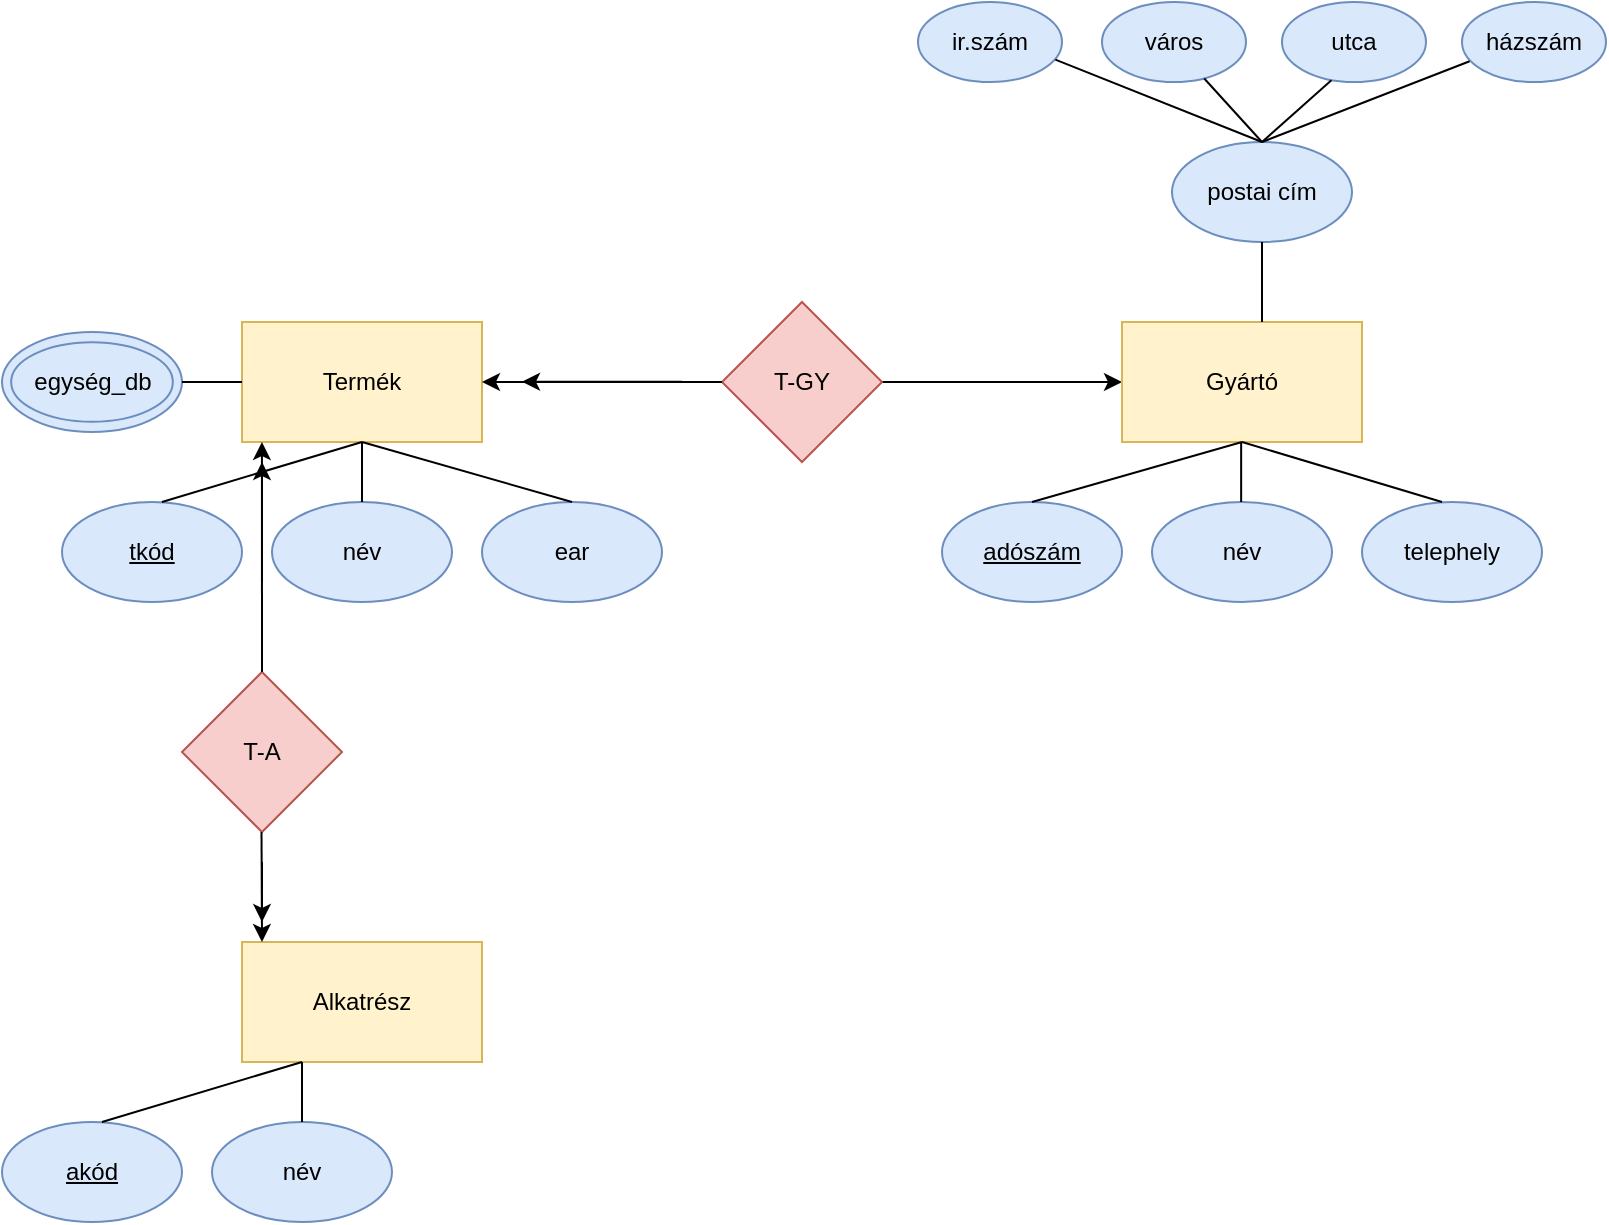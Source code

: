 <mxfile version="24.7.17">
  <diagram name="1 oldal" id="UQ52mti2zfaWJaJjkGit">
    <mxGraphModel dx="1793" dy="975" grid="1" gridSize="10" guides="1" tooltips="1" connect="1" arrows="1" fold="1" page="1" pageScale="1" pageWidth="827" pageHeight="1169" math="0" shadow="0">
      <root>
        <mxCell id="0" />
        <mxCell id="1" parent="0" />
        <mxCell id="xL5nu9abrnv6k3wNUGrg-5" value="Termék" style="rounded=0;whiteSpace=wrap;html=1;fillColor=#fff2cc;strokeColor=#d6b656;" vertex="1" parent="1">
          <mxGeometry x="120" y="410" width="120" height="60" as="geometry" />
        </mxCell>
        <mxCell id="xL5nu9abrnv6k3wNUGrg-16" value="" style="edgeStyle=orthogonalEdgeStyle;rounded=0;orthogonalLoop=1;jettySize=auto;html=1;entryX=0;entryY=0.5;entryDx=0;entryDy=0;" edge="1" parent="1" source="xL5nu9abrnv6k3wNUGrg-6" target="xL5nu9abrnv6k3wNUGrg-7">
          <mxGeometry relative="1" as="geometry">
            <mxPoint x="520" y="440" as="targetPoint" />
          </mxGeometry>
        </mxCell>
        <mxCell id="xL5nu9abrnv6k3wNUGrg-6" value="T-GY" style="rhombus;whiteSpace=wrap;html=1;fillColor=#f8cecc;strokeColor=#b85450;" vertex="1" parent="1">
          <mxGeometry x="360" y="400" width="80" height="80" as="geometry" />
        </mxCell>
        <mxCell id="xL5nu9abrnv6k3wNUGrg-7" value="Gyártó" style="rounded=0;whiteSpace=wrap;html=1;fillColor=#fff2cc;strokeColor=#d6b656;" vertex="1" parent="1">
          <mxGeometry x="560" y="410" width="120" height="60" as="geometry" />
        </mxCell>
        <mxCell id="xL5nu9abrnv6k3wNUGrg-9" value="" style="endArrow=classic;html=1;rounded=0;entryX=1;entryY=0.5;entryDx=0;entryDy=0;exitX=0;exitY=0.5;exitDx=0;exitDy=0;" edge="1" parent="1" source="xL5nu9abrnv6k3wNUGrg-6" target="xL5nu9abrnv6k3wNUGrg-5">
          <mxGeometry width="50" height="50" relative="1" as="geometry">
            <mxPoint x="350" y="440" as="sourcePoint" />
            <mxPoint x="400" y="390" as="targetPoint" />
          </mxGeometry>
        </mxCell>
        <mxCell id="xL5nu9abrnv6k3wNUGrg-10" value="" style="endArrow=classic;html=1;rounded=0;" edge="1" parent="1">
          <mxGeometry width="50" height="50" relative="1" as="geometry">
            <mxPoint x="340" y="439.86" as="sourcePoint" />
            <mxPoint x="260" y="439.86" as="targetPoint" />
          </mxGeometry>
        </mxCell>
        <mxCell id="xL5nu9abrnv6k3wNUGrg-11" value="név" style="ellipse;whiteSpace=wrap;html=1;fillColor=#dae8fc;strokeColor=#6c8ebf;" vertex="1" parent="1">
          <mxGeometry x="135" y="500" width="90" height="50" as="geometry" />
        </mxCell>
        <mxCell id="xL5nu9abrnv6k3wNUGrg-12" value="ear" style="ellipse;whiteSpace=wrap;html=1;fillColor=#dae8fc;strokeColor=#6c8ebf;" vertex="1" parent="1">
          <mxGeometry x="240" y="500" width="90" height="50" as="geometry" />
        </mxCell>
        <mxCell id="xL5nu9abrnv6k3wNUGrg-13" value="&lt;u&gt;tkód&lt;/u&gt;" style="ellipse;whiteSpace=wrap;html=1;fillColor=#dae8fc;strokeColor=#6c8ebf;" vertex="1" parent="1">
          <mxGeometry x="30" y="500" width="90" height="50" as="geometry" />
        </mxCell>
        <mxCell id="xL5nu9abrnv6k3wNUGrg-17" value="név" style="ellipse;whiteSpace=wrap;html=1;fillColor=#dae8fc;strokeColor=#6c8ebf;" vertex="1" parent="1">
          <mxGeometry x="575" y="500" width="90" height="50" as="geometry" />
        </mxCell>
        <mxCell id="xL5nu9abrnv6k3wNUGrg-18" value="telephely" style="ellipse;whiteSpace=wrap;html=1;fillColor=#dae8fc;strokeColor=#6c8ebf;" vertex="1" parent="1">
          <mxGeometry x="680" y="500" width="90" height="50" as="geometry" />
        </mxCell>
        <mxCell id="xL5nu9abrnv6k3wNUGrg-19" value="&lt;u&gt;adószám&lt;/u&gt;" style="ellipse;whiteSpace=wrap;html=1;fillColor=#dae8fc;strokeColor=#6c8ebf;" vertex="1" parent="1">
          <mxGeometry x="470" y="500" width="90" height="50" as="geometry" />
        </mxCell>
        <mxCell id="xL5nu9abrnv6k3wNUGrg-25" value="" style="endArrow=none;html=1;rounded=0;" edge="1" parent="1">
          <mxGeometry width="50" height="50" relative="1" as="geometry">
            <mxPoint x="80" y="500" as="sourcePoint" />
            <mxPoint x="180" y="470" as="targetPoint" />
          </mxGeometry>
        </mxCell>
        <mxCell id="xL5nu9abrnv6k3wNUGrg-26" value="" style="endArrow=none;html=1;rounded=0;" edge="1" parent="1">
          <mxGeometry width="50" height="50" relative="1" as="geometry">
            <mxPoint x="180" y="500" as="sourcePoint" />
            <mxPoint x="180" y="470" as="targetPoint" />
          </mxGeometry>
        </mxCell>
        <mxCell id="xL5nu9abrnv6k3wNUGrg-27" value="" style="endArrow=none;html=1;rounded=0;exitX=0.5;exitY=0;exitDx=0;exitDy=0;" edge="1" parent="1" source="xL5nu9abrnv6k3wNUGrg-12">
          <mxGeometry width="50" height="50" relative="1" as="geometry">
            <mxPoint x="320" y="500" as="sourcePoint" />
            <mxPoint x="180" y="470" as="targetPoint" />
          </mxGeometry>
        </mxCell>
        <mxCell id="xL5nu9abrnv6k3wNUGrg-28" value="" style="endArrow=none;html=1;rounded=0;entryX=0.5;entryY=1;entryDx=0;entryDy=0;exitX=0.5;exitY=0;exitDx=0;exitDy=0;" edge="1" parent="1" source="xL5nu9abrnv6k3wNUGrg-19" target="xL5nu9abrnv6k3wNUGrg-7">
          <mxGeometry width="50" height="50" relative="1" as="geometry">
            <mxPoint x="480" y="500" as="sourcePoint" />
            <mxPoint x="530" y="450" as="targetPoint" />
          </mxGeometry>
        </mxCell>
        <mxCell id="xL5nu9abrnv6k3wNUGrg-29" value="" style="endArrow=none;html=1;rounded=0;" edge="1" parent="1">
          <mxGeometry width="50" height="50" relative="1" as="geometry">
            <mxPoint x="619.57" y="500" as="sourcePoint" />
            <mxPoint x="619.57" y="470" as="targetPoint" />
          </mxGeometry>
        </mxCell>
        <mxCell id="xL5nu9abrnv6k3wNUGrg-30" value="" style="endArrow=none;html=1;rounded=0;" edge="1" parent="1">
          <mxGeometry width="50" height="50" relative="1" as="geometry">
            <mxPoint x="720" y="500" as="sourcePoint" />
            <mxPoint x="620" y="470" as="targetPoint" />
          </mxGeometry>
        </mxCell>
        <mxCell id="xL5nu9abrnv6k3wNUGrg-31" value="postai cím" style="ellipse;whiteSpace=wrap;html=1;fillColor=#dae8fc;strokeColor=#6c8ebf;" vertex="1" parent="1">
          <mxGeometry x="585" y="320" width="90" height="50" as="geometry" />
        </mxCell>
        <mxCell id="xL5nu9abrnv6k3wNUGrg-32" style="edgeStyle=orthogonalEdgeStyle;rounded=0;orthogonalLoop=1;jettySize=auto;html=1;exitX=0.5;exitY=1;exitDx=0;exitDy=0;strokeColor=default;endArrow=none;endFill=0;" edge="1" parent="1" source="xL5nu9abrnv6k3wNUGrg-31">
          <mxGeometry relative="1" as="geometry">
            <mxPoint x="630" y="410" as="targetPoint" />
          </mxGeometry>
        </mxCell>
        <mxCell id="xL5nu9abrnv6k3wNUGrg-33" value="város" style="ellipse;whiteSpace=wrap;html=1;fillColor=#dae8fc;strokeColor=#6c8ebf;" vertex="1" parent="1">
          <mxGeometry x="550" y="250" width="72" height="40" as="geometry" />
        </mxCell>
        <mxCell id="xL5nu9abrnv6k3wNUGrg-36" value="utca" style="ellipse;whiteSpace=wrap;html=1;fillColor=#dae8fc;strokeColor=#6c8ebf;" vertex="1" parent="1">
          <mxGeometry x="640" y="250" width="72" height="40" as="geometry" />
        </mxCell>
        <mxCell id="xL5nu9abrnv6k3wNUGrg-37" value="házszám" style="ellipse;whiteSpace=wrap;html=1;fillColor=#dae8fc;strokeColor=#6c8ebf;" vertex="1" parent="1">
          <mxGeometry x="730" y="250" width="72" height="40" as="geometry" />
        </mxCell>
        <mxCell id="xL5nu9abrnv6k3wNUGrg-38" value="" style="endArrow=none;html=1;rounded=0;entryX=0.343;entryY=0.979;entryDx=0;entryDy=0;entryPerimeter=0;exitX=0.5;exitY=0;exitDx=0;exitDy=0;" edge="1" parent="1" source="xL5nu9abrnv6k3wNUGrg-31" target="xL5nu9abrnv6k3wNUGrg-36">
          <mxGeometry width="50" height="50" relative="1" as="geometry">
            <mxPoint x="640" y="320" as="sourcePoint" />
            <mxPoint x="690" y="270" as="targetPoint" />
          </mxGeometry>
        </mxCell>
        <mxCell id="xL5nu9abrnv6k3wNUGrg-39" value="ir.szám" style="ellipse;whiteSpace=wrap;html=1;fillColor=#dae8fc;strokeColor=#6c8ebf;" vertex="1" parent="1">
          <mxGeometry x="458" y="250" width="72" height="40" as="geometry" />
        </mxCell>
        <mxCell id="xL5nu9abrnv6k3wNUGrg-40" value="" style="endArrow=none;html=1;rounded=0;entryX=0.71;entryY=0.956;entryDx=0;entryDy=0;entryPerimeter=0;" edge="1" parent="1" target="xL5nu9abrnv6k3wNUGrg-33">
          <mxGeometry width="50" height="50" relative="1" as="geometry">
            <mxPoint x="630" y="320" as="sourcePoint" />
            <mxPoint x="670" y="270" as="targetPoint" />
          </mxGeometry>
        </mxCell>
        <mxCell id="xL5nu9abrnv6k3wNUGrg-41" value="" style="endArrow=none;html=1;rounded=0;entryX=0.954;entryY=0.72;entryDx=0;entryDy=0;entryPerimeter=0;exitX=0.5;exitY=0;exitDx=0;exitDy=0;" edge="1" parent="1" source="xL5nu9abrnv6k3wNUGrg-31" target="xL5nu9abrnv6k3wNUGrg-39">
          <mxGeometry width="50" height="50" relative="1" as="geometry">
            <mxPoint x="585" y="340" as="sourcePoint" />
            <mxPoint x="635" y="290" as="targetPoint" />
          </mxGeometry>
        </mxCell>
        <mxCell id="xL5nu9abrnv6k3wNUGrg-42" value="" style="endArrow=none;html=1;rounded=0;entryX=0.053;entryY=0.74;entryDx=0;entryDy=0;entryPerimeter=0;exitX=0.5;exitY=0;exitDx=0;exitDy=0;" edge="1" parent="1" source="xL5nu9abrnv6k3wNUGrg-31" target="xL5nu9abrnv6k3wNUGrg-37">
          <mxGeometry width="50" height="50" relative="1" as="geometry">
            <mxPoint x="675" y="345" as="sourcePoint" />
            <mxPoint x="725" y="295" as="targetPoint" />
          </mxGeometry>
        </mxCell>
        <mxCell id="xL5nu9abrnv6k3wNUGrg-44" value="Alkatrész" style="rounded=0;whiteSpace=wrap;html=1;fillColor=#fff2cc;strokeColor=#d6b656;" vertex="1" parent="1">
          <mxGeometry x="120" y="720" width="120" height="60" as="geometry" />
        </mxCell>
        <mxCell id="xL5nu9abrnv6k3wNUGrg-45" value="T-A" style="rhombus;whiteSpace=wrap;html=1;fillColor=#f8cecc;strokeColor=#b85450;" vertex="1" parent="1">
          <mxGeometry x="90" y="585" width="80" height="80" as="geometry" />
        </mxCell>
        <mxCell id="xL5nu9abrnv6k3wNUGrg-46" value="" style="endArrow=classic;html=1;rounded=0;exitX=0.5;exitY=0;exitDx=0;exitDy=0;entryX=0.083;entryY=1;entryDx=0;entryDy=0;entryPerimeter=0;" edge="1" parent="1" source="xL5nu9abrnv6k3wNUGrg-45" target="xL5nu9abrnv6k3wNUGrg-5">
          <mxGeometry width="50" height="50" relative="1" as="geometry">
            <mxPoint x="132.2" y="578.35" as="sourcePoint" />
            <mxPoint x="130" y="472" as="targetPoint" />
          </mxGeometry>
        </mxCell>
        <mxCell id="xL5nu9abrnv6k3wNUGrg-47" value="" style="endArrow=classic;html=1;rounded=0;" edge="1" parent="1">
          <mxGeometry width="50" height="50" relative="1" as="geometry">
            <mxPoint x="130" y="540" as="sourcePoint" />
            <mxPoint x="130" y="480" as="targetPoint" />
          </mxGeometry>
        </mxCell>
        <mxCell id="xL5nu9abrnv6k3wNUGrg-48" value="" style="endArrow=classic;html=1;rounded=0;" edge="1" parent="1">
          <mxGeometry width="50" height="50" relative="1" as="geometry">
            <mxPoint x="129.75" y="665" as="sourcePoint" />
            <mxPoint x="130" y="720" as="targetPoint" />
          </mxGeometry>
        </mxCell>
        <mxCell id="xL5nu9abrnv6k3wNUGrg-50" value="" style="endArrow=classic;html=1;rounded=0;" edge="1" parent="1">
          <mxGeometry width="50" height="50" relative="1" as="geometry">
            <mxPoint x="130" y="680" as="sourcePoint" />
            <mxPoint x="130" y="710" as="targetPoint" />
          </mxGeometry>
        </mxCell>
        <mxCell id="xL5nu9abrnv6k3wNUGrg-51" value="név" style="ellipse;whiteSpace=wrap;html=1;fillColor=#dae8fc;strokeColor=#6c8ebf;" vertex="1" parent="1">
          <mxGeometry x="105" y="810" width="90" height="50" as="geometry" />
        </mxCell>
        <mxCell id="xL5nu9abrnv6k3wNUGrg-52" value="&lt;u&gt;akód&lt;/u&gt;" style="ellipse;whiteSpace=wrap;html=1;fillColor=#dae8fc;strokeColor=#6c8ebf;" vertex="1" parent="1">
          <mxGeometry y="810" width="90" height="50" as="geometry" />
        </mxCell>
        <mxCell id="xL5nu9abrnv6k3wNUGrg-53" value="" style="endArrow=none;html=1;rounded=0;" edge="1" parent="1">
          <mxGeometry width="50" height="50" relative="1" as="geometry">
            <mxPoint x="50" y="810" as="sourcePoint" />
            <mxPoint x="150" y="780" as="targetPoint" />
          </mxGeometry>
        </mxCell>
        <mxCell id="xL5nu9abrnv6k3wNUGrg-54" value="" style="endArrow=none;html=1;rounded=0;" edge="1" parent="1">
          <mxGeometry width="50" height="50" relative="1" as="geometry">
            <mxPoint x="150" y="810" as="sourcePoint" />
            <mxPoint x="150" y="780" as="targetPoint" />
          </mxGeometry>
        </mxCell>
        <mxCell id="xL5nu9abrnv6k3wNUGrg-55" value="" style="ellipse;whiteSpace=wrap;html=1;fillColor=#dae8fc;strokeColor=#6c8ebf;" vertex="1" parent="1">
          <mxGeometry y="415" width="90" height="50" as="geometry" />
        </mxCell>
        <mxCell id="xL5nu9abrnv6k3wNUGrg-56" value="egység_db" style="ellipse;whiteSpace=wrap;html=1;fillColor=#dae8fc;strokeColor=#6c8ebf;" vertex="1" parent="1">
          <mxGeometry x="4.57" y="420.08" width="80.86" height="39.84" as="geometry" />
        </mxCell>
        <mxCell id="xL5nu9abrnv6k3wNUGrg-58" value="" style="endArrow=none;html=1;rounded=0;entryX=0;entryY=0.5;entryDx=0;entryDy=0;" edge="1" parent="1" target="xL5nu9abrnv6k3wNUGrg-5">
          <mxGeometry width="50" height="50" relative="1" as="geometry">
            <mxPoint x="90" y="440" as="sourcePoint" />
            <mxPoint x="140" y="390" as="targetPoint" />
          </mxGeometry>
        </mxCell>
      </root>
    </mxGraphModel>
  </diagram>
</mxfile>
